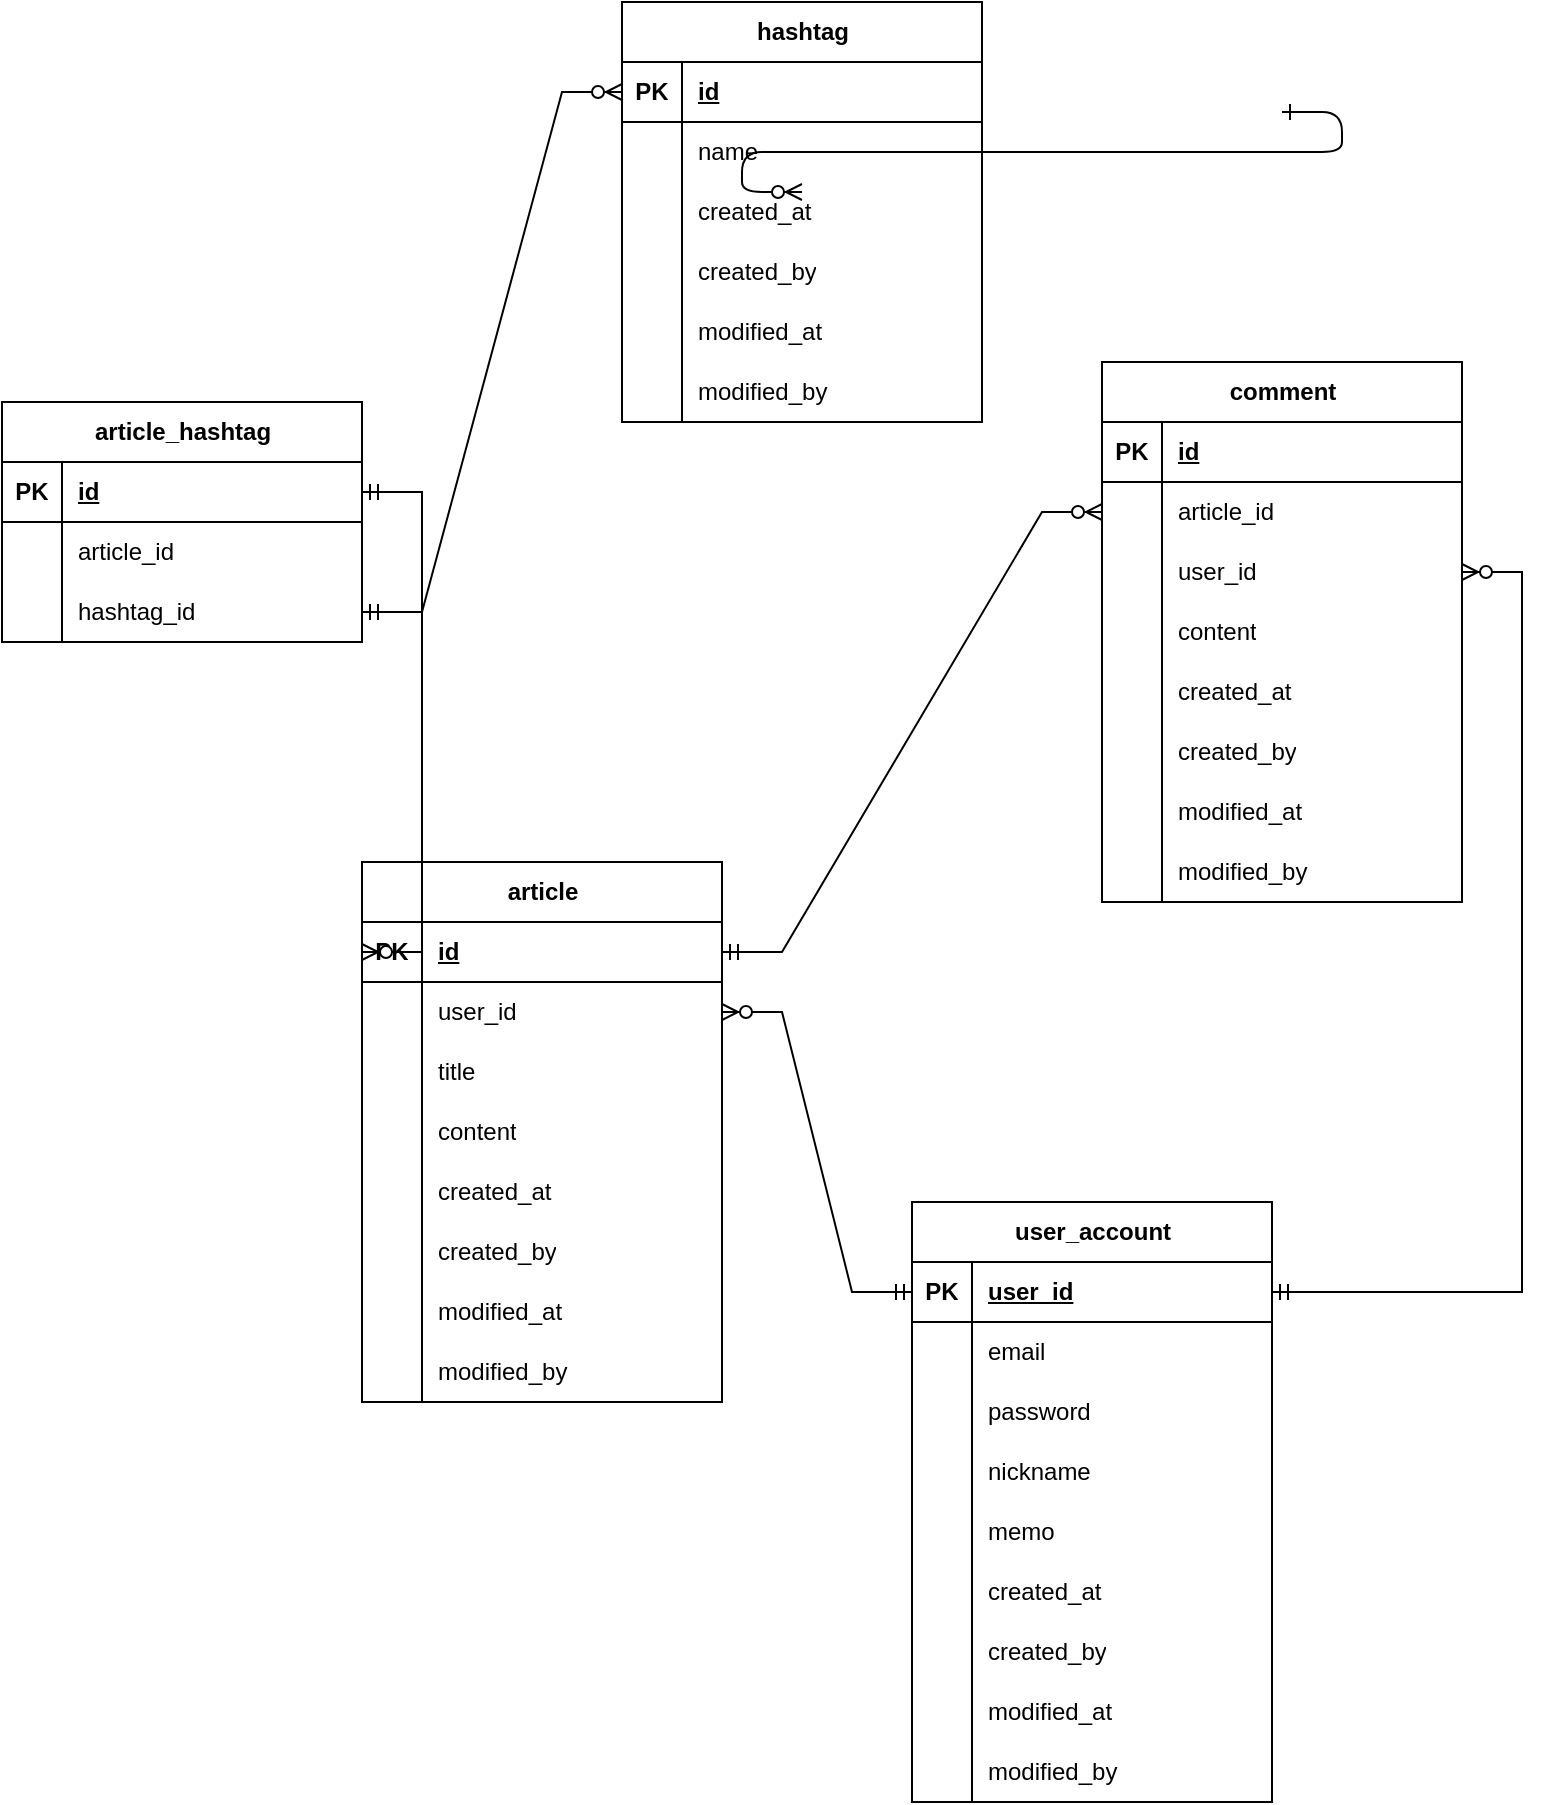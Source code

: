 <mxfile version="22.1.3" type="github">
  <diagram id="R2lEEEUBdFMjLlhIrx00" name="Page-1">
    <mxGraphModel dx="954" dy="647" grid="1" gridSize="10" guides="1" tooltips="1" connect="1" arrows="1" fold="1" page="1" pageScale="1" pageWidth="850" pageHeight="1100" math="0" shadow="0" extFonts="Permanent Marker^https://fonts.googleapis.com/css?family=Permanent+Marker">
      <root>
        <mxCell id="0" />
        <mxCell id="1" parent="0" />
        <mxCell id="C-vyLk0tnHw3VtMMgP7b-12" value="" style="edgeStyle=entityRelationEdgeStyle;endArrow=ERzeroToMany;startArrow=ERone;endFill=1;startFill=0;" parent="1" target="C-vyLk0tnHw3VtMMgP7b-17" edge="1">
          <mxGeometry width="100" height="100" relative="1" as="geometry">
            <mxPoint x="700" y="165" as="sourcePoint" />
            <mxPoint x="460" y="205" as="targetPoint" />
          </mxGeometry>
        </mxCell>
        <mxCell id="u8T0vpKUH_mhbULNDxSk-1" value="article" style="shape=table;startSize=30;container=1;collapsible=1;childLayout=tableLayout;fixedRows=1;rowLines=0;fontStyle=1;align=center;resizeLast=1;html=1;" vertex="1" parent="1">
          <mxGeometry x="240" y="540" width="180" height="270" as="geometry" />
        </mxCell>
        <mxCell id="u8T0vpKUH_mhbULNDxSk-2" value="" style="shape=tableRow;horizontal=0;startSize=0;swimlaneHead=0;swimlaneBody=0;fillColor=none;collapsible=0;dropTarget=0;points=[[0,0.5],[1,0.5]];portConstraint=eastwest;top=0;left=0;right=0;bottom=1;" vertex="1" parent="u8T0vpKUH_mhbULNDxSk-1">
          <mxGeometry y="30" width="180" height="30" as="geometry" />
        </mxCell>
        <mxCell id="u8T0vpKUH_mhbULNDxSk-3" value="PK" style="shape=partialRectangle;connectable=0;fillColor=none;top=0;left=0;bottom=0;right=0;fontStyle=1;overflow=hidden;whiteSpace=wrap;html=1;" vertex="1" parent="u8T0vpKUH_mhbULNDxSk-2">
          <mxGeometry width="30" height="30" as="geometry">
            <mxRectangle width="30" height="30" as="alternateBounds" />
          </mxGeometry>
        </mxCell>
        <mxCell id="u8T0vpKUH_mhbULNDxSk-4" value="id" style="shape=partialRectangle;connectable=0;fillColor=none;top=0;left=0;bottom=0;right=0;align=left;spacingLeft=6;fontStyle=5;overflow=hidden;whiteSpace=wrap;html=1;" vertex="1" parent="u8T0vpKUH_mhbULNDxSk-2">
          <mxGeometry x="30" width="150" height="30" as="geometry">
            <mxRectangle width="150" height="30" as="alternateBounds" />
          </mxGeometry>
        </mxCell>
        <mxCell id="u8T0vpKUH_mhbULNDxSk-5" value="" style="shape=tableRow;horizontal=0;startSize=0;swimlaneHead=0;swimlaneBody=0;fillColor=none;collapsible=0;dropTarget=0;points=[[0,0.5],[1,0.5]];portConstraint=eastwest;top=0;left=0;right=0;bottom=0;" vertex="1" parent="u8T0vpKUH_mhbULNDxSk-1">
          <mxGeometry y="60" width="180" height="30" as="geometry" />
        </mxCell>
        <mxCell id="u8T0vpKUH_mhbULNDxSk-6" value="" style="shape=partialRectangle;connectable=0;fillColor=none;top=0;left=0;bottom=0;right=0;editable=1;overflow=hidden;whiteSpace=wrap;html=1;" vertex="1" parent="u8T0vpKUH_mhbULNDxSk-5">
          <mxGeometry width="30" height="30" as="geometry">
            <mxRectangle width="30" height="30" as="alternateBounds" />
          </mxGeometry>
        </mxCell>
        <mxCell id="u8T0vpKUH_mhbULNDxSk-7" value="user_id" style="shape=partialRectangle;connectable=0;fillColor=none;top=0;left=0;bottom=0;right=0;align=left;spacingLeft=6;overflow=hidden;whiteSpace=wrap;html=1;" vertex="1" parent="u8T0vpKUH_mhbULNDxSk-5">
          <mxGeometry x="30" width="150" height="30" as="geometry">
            <mxRectangle width="150" height="30" as="alternateBounds" />
          </mxGeometry>
        </mxCell>
        <mxCell id="u8T0vpKUH_mhbULNDxSk-8" value="" style="shape=tableRow;horizontal=0;startSize=0;swimlaneHead=0;swimlaneBody=0;fillColor=none;collapsible=0;dropTarget=0;points=[[0,0.5],[1,0.5]];portConstraint=eastwest;top=0;left=0;right=0;bottom=0;" vertex="1" parent="u8T0vpKUH_mhbULNDxSk-1">
          <mxGeometry y="90" width="180" height="30" as="geometry" />
        </mxCell>
        <mxCell id="u8T0vpKUH_mhbULNDxSk-9" value="" style="shape=partialRectangle;connectable=0;fillColor=none;top=0;left=0;bottom=0;right=0;editable=1;overflow=hidden;whiteSpace=wrap;html=1;" vertex="1" parent="u8T0vpKUH_mhbULNDxSk-8">
          <mxGeometry width="30" height="30" as="geometry">
            <mxRectangle width="30" height="30" as="alternateBounds" />
          </mxGeometry>
        </mxCell>
        <mxCell id="u8T0vpKUH_mhbULNDxSk-10" value="title" style="shape=partialRectangle;connectable=0;fillColor=none;top=0;left=0;bottom=0;right=0;align=left;spacingLeft=6;overflow=hidden;whiteSpace=wrap;html=1;" vertex="1" parent="u8T0vpKUH_mhbULNDxSk-8">
          <mxGeometry x="30" width="150" height="30" as="geometry">
            <mxRectangle width="150" height="30" as="alternateBounds" />
          </mxGeometry>
        </mxCell>
        <mxCell id="u8T0vpKUH_mhbULNDxSk-11" value="" style="shape=tableRow;horizontal=0;startSize=0;swimlaneHead=0;swimlaneBody=0;fillColor=none;collapsible=0;dropTarget=0;points=[[0,0.5],[1,0.5]];portConstraint=eastwest;top=0;left=0;right=0;bottom=0;" vertex="1" parent="u8T0vpKUH_mhbULNDxSk-1">
          <mxGeometry y="120" width="180" height="30" as="geometry" />
        </mxCell>
        <mxCell id="u8T0vpKUH_mhbULNDxSk-12" value="" style="shape=partialRectangle;connectable=0;fillColor=none;top=0;left=0;bottom=0;right=0;editable=1;overflow=hidden;whiteSpace=wrap;html=1;" vertex="1" parent="u8T0vpKUH_mhbULNDxSk-11">
          <mxGeometry width="30" height="30" as="geometry">
            <mxRectangle width="30" height="30" as="alternateBounds" />
          </mxGeometry>
        </mxCell>
        <mxCell id="u8T0vpKUH_mhbULNDxSk-13" value="content" style="shape=partialRectangle;connectable=0;fillColor=none;top=0;left=0;bottom=0;right=0;align=left;spacingLeft=6;overflow=hidden;whiteSpace=wrap;html=1;" vertex="1" parent="u8T0vpKUH_mhbULNDxSk-11">
          <mxGeometry x="30" width="150" height="30" as="geometry">
            <mxRectangle width="150" height="30" as="alternateBounds" />
          </mxGeometry>
        </mxCell>
        <mxCell id="u8T0vpKUH_mhbULNDxSk-18" style="shape=tableRow;horizontal=0;startSize=0;swimlaneHead=0;swimlaneBody=0;fillColor=none;collapsible=0;dropTarget=0;points=[[0,0.5],[1,0.5]];portConstraint=eastwest;top=0;left=0;right=0;bottom=0;" vertex="1" parent="u8T0vpKUH_mhbULNDxSk-1">
          <mxGeometry y="150" width="180" height="30" as="geometry" />
        </mxCell>
        <mxCell id="u8T0vpKUH_mhbULNDxSk-19" style="shape=partialRectangle;connectable=0;fillColor=none;top=0;left=0;bottom=0;right=0;editable=1;overflow=hidden;whiteSpace=wrap;html=1;" vertex="1" parent="u8T0vpKUH_mhbULNDxSk-18">
          <mxGeometry width="30" height="30" as="geometry">
            <mxRectangle width="30" height="30" as="alternateBounds" />
          </mxGeometry>
        </mxCell>
        <mxCell id="u8T0vpKUH_mhbULNDxSk-20" value="created_at" style="shape=partialRectangle;connectable=0;fillColor=none;top=0;left=0;bottom=0;right=0;align=left;spacingLeft=6;overflow=hidden;whiteSpace=wrap;html=1;" vertex="1" parent="u8T0vpKUH_mhbULNDxSk-18">
          <mxGeometry x="30" width="150" height="30" as="geometry">
            <mxRectangle width="150" height="30" as="alternateBounds" />
          </mxGeometry>
        </mxCell>
        <mxCell id="u8T0vpKUH_mhbULNDxSk-15" style="shape=tableRow;horizontal=0;startSize=0;swimlaneHead=0;swimlaneBody=0;fillColor=none;collapsible=0;dropTarget=0;points=[[0,0.5],[1,0.5]];portConstraint=eastwest;top=0;left=0;right=0;bottom=0;" vertex="1" parent="u8T0vpKUH_mhbULNDxSk-1">
          <mxGeometry y="180" width="180" height="30" as="geometry" />
        </mxCell>
        <mxCell id="u8T0vpKUH_mhbULNDxSk-16" style="shape=partialRectangle;connectable=0;fillColor=none;top=0;left=0;bottom=0;right=0;editable=1;overflow=hidden;whiteSpace=wrap;html=1;" vertex="1" parent="u8T0vpKUH_mhbULNDxSk-15">
          <mxGeometry width="30" height="30" as="geometry">
            <mxRectangle width="30" height="30" as="alternateBounds" />
          </mxGeometry>
        </mxCell>
        <mxCell id="u8T0vpKUH_mhbULNDxSk-17" value="created_by" style="shape=partialRectangle;connectable=0;fillColor=none;top=0;left=0;bottom=0;right=0;align=left;spacingLeft=6;overflow=hidden;whiteSpace=wrap;html=1;" vertex="1" parent="u8T0vpKUH_mhbULNDxSk-15">
          <mxGeometry x="30" width="150" height="30" as="geometry">
            <mxRectangle width="150" height="30" as="alternateBounds" />
          </mxGeometry>
        </mxCell>
        <mxCell id="u8T0vpKUH_mhbULNDxSk-21" style="shape=tableRow;horizontal=0;startSize=0;swimlaneHead=0;swimlaneBody=0;fillColor=none;collapsible=0;dropTarget=0;points=[[0,0.5],[1,0.5]];portConstraint=eastwest;top=0;left=0;right=0;bottom=0;" vertex="1" parent="u8T0vpKUH_mhbULNDxSk-1">
          <mxGeometry y="210" width="180" height="30" as="geometry" />
        </mxCell>
        <mxCell id="u8T0vpKUH_mhbULNDxSk-22" style="shape=partialRectangle;connectable=0;fillColor=none;top=0;left=0;bottom=0;right=0;editable=1;overflow=hidden;whiteSpace=wrap;html=1;" vertex="1" parent="u8T0vpKUH_mhbULNDxSk-21">
          <mxGeometry width="30" height="30" as="geometry">
            <mxRectangle width="30" height="30" as="alternateBounds" />
          </mxGeometry>
        </mxCell>
        <mxCell id="u8T0vpKUH_mhbULNDxSk-23" value="modified_at" style="shape=partialRectangle;connectable=0;fillColor=none;top=0;left=0;bottom=0;right=0;align=left;spacingLeft=6;overflow=hidden;whiteSpace=wrap;html=1;" vertex="1" parent="u8T0vpKUH_mhbULNDxSk-21">
          <mxGeometry x="30" width="150" height="30" as="geometry">
            <mxRectangle width="150" height="30" as="alternateBounds" />
          </mxGeometry>
        </mxCell>
        <mxCell id="u8T0vpKUH_mhbULNDxSk-24" style="shape=tableRow;horizontal=0;startSize=0;swimlaneHead=0;swimlaneBody=0;fillColor=none;collapsible=0;dropTarget=0;points=[[0,0.5],[1,0.5]];portConstraint=eastwest;top=0;left=0;right=0;bottom=0;" vertex="1" parent="u8T0vpKUH_mhbULNDxSk-1">
          <mxGeometry y="240" width="180" height="30" as="geometry" />
        </mxCell>
        <mxCell id="u8T0vpKUH_mhbULNDxSk-25" style="shape=partialRectangle;connectable=0;fillColor=none;top=0;left=0;bottom=0;right=0;editable=1;overflow=hidden;whiteSpace=wrap;html=1;" vertex="1" parent="u8T0vpKUH_mhbULNDxSk-24">
          <mxGeometry width="30" height="30" as="geometry">
            <mxRectangle width="30" height="30" as="alternateBounds" />
          </mxGeometry>
        </mxCell>
        <mxCell id="u8T0vpKUH_mhbULNDxSk-26" value="modified_by" style="shape=partialRectangle;connectable=0;fillColor=none;top=0;left=0;bottom=0;right=0;align=left;spacingLeft=6;overflow=hidden;whiteSpace=wrap;html=1;" vertex="1" parent="u8T0vpKUH_mhbULNDxSk-24">
          <mxGeometry x="30" width="150" height="30" as="geometry">
            <mxRectangle width="150" height="30" as="alternateBounds" />
          </mxGeometry>
        </mxCell>
        <mxCell id="u8T0vpKUH_mhbULNDxSk-27" value="comment" style="shape=table;startSize=30;container=1;collapsible=1;childLayout=tableLayout;fixedRows=1;rowLines=0;fontStyle=1;align=center;resizeLast=1;html=1;" vertex="1" parent="1">
          <mxGeometry x="610" y="290" width="180" height="270" as="geometry" />
        </mxCell>
        <mxCell id="u8T0vpKUH_mhbULNDxSk-28" value="" style="shape=tableRow;horizontal=0;startSize=0;swimlaneHead=0;swimlaneBody=0;fillColor=none;collapsible=0;dropTarget=0;points=[[0,0.5],[1,0.5]];portConstraint=eastwest;top=0;left=0;right=0;bottom=1;" vertex="1" parent="u8T0vpKUH_mhbULNDxSk-27">
          <mxGeometry y="30" width="180" height="30" as="geometry" />
        </mxCell>
        <mxCell id="u8T0vpKUH_mhbULNDxSk-29" value="PK" style="shape=partialRectangle;connectable=0;fillColor=none;top=0;left=0;bottom=0;right=0;fontStyle=1;overflow=hidden;whiteSpace=wrap;html=1;" vertex="1" parent="u8T0vpKUH_mhbULNDxSk-28">
          <mxGeometry width="30" height="30" as="geometry">
            <mxRectangle width="30" height="30" as="alternateBounds" />
          </mxGeometry>
        </mxCell>
        <mxCell id="u8T0vpKUH_mhbULNDxSk-30" value="id" style="shape=partialRectangle;connectable=0;fillColor=none;top=0;left=0;bottom=0;right=0;align=left;spacingLeft=6;fontStyle=5;overflow=hidden;whiteSpace=wrap;html=1;" vertex="1" parent="u8T0vpKUH_mhbULNDxSk-28">
          <mxGeometry x="30" width="150" height="30" as="geometry">
            <mxRectangle width="150" height="30" as="alternateBounds" />
          </mxGeometry>
        </mxCell>
        <mxCell id="u8T0vpKUH_mhbULNDxSk-31" value="" style="shape=tableRow;horizontal=0;startSize=0;swimlaneHead=0;swimlaneBody=0;fillColor=none;collapsible=0;dropTarget=0;points=[[0,0.5],[1,0.5]];portConstraint=eastwest;top=0;left=0;right=0;bottom=0;" vertex="1" parent="u8T0vpKUH_mhbULNDxSk-27">
          <mxGeometry y="60" width="180" height="30" as="geometry" />
        </mxCell>
        <mxCell id="u8T0vpKUH_mhbULNDxSk-32" value="" style="shape=partialRectangle;connectable=0;fillColor=none;top=0;left=0;bottom=0;right=0;editable=1;overflow=hidden;whiteSpace=wrap;html=1;" vertex="1" parent="u8T0vpKUH_mhbULNDxSk-31">
          <mxGeometry width="30" height="30" as="geometry">
            <mxRectangle width="30" height="30" as="alternateBounds" />
          </mxGeometry>
        </mxCell>
        <mxCell id="u8T0vpKUH_mhbULNDxSk-33" value="article_id" style="shape=partialRectangle;connectable=0;fillColor=none;top=0;left=0;bottom=0;right=0;align=left;spacingLeft=6;overflow=hidden;whiteSpace=wrap;html=1;" vertex="1" parent="u8T0vpKUH_mhbULNDxSk-31">
          <mxGeometry x="30" width="150" height="30" as="geometry">
            <mxRectangle width="150" height="30" as="alternateBounds" />
          </mxGeometry>
        </mxCell>
        <mxCell id="u8T0vpKUH_mhbULNDxSk-34" value="" style="shape=tableRow;horizontal=0;startSize=0;swimlaneHead=0;swimlaneBody=0;fillColor=none;collapsible=0;dropTarget=0;points=[[0,0.5],[1,0.5]];portConstraint=eastwest;top=0;left=0;right=0;bottom=0;" vertex="1" parent="u8T0vpKUH_mhbULNDxSk-27">
          <mxGeometry y="90" width="180" height="30" as="geometry" />
        </mxCell>
        <mxCell id="u8T0vpKUH_mhbULNDxSk-35" value="" style="shape=partialRectangle;connectable=0;fillColor=none;top=0;left=0;bottom=0;right=0;editable=1;overflow=hidden;whiteSpace=wrap;html=1;" vertex="1" parent="u8T0vpKUH_mhbULNDxSk-34">
          <mxGeometry width="30" height="30" as="geometry">
            <mxRectangle width="30" height="30" as="alternateBounds" />
          </mxGeometry>
        </mxCell>
        <mxCell id="u8T0vpKUH_mhbULNDxSk-36" value="user_id" style="shape=partialRectangle;connectable=0;fillColor=none;top=0;left=0;bottom=0;right=0;align=left;spacingLeft=6;overflow=hidden;whiteSpace=wrap;html=1;" vertex="1" parent="u8T0vpKUH_mhbULNDxSk-34">
          <mxGeometry x="30" width="150" height="30" as="geometry">
            <mxRectangle width="150" height="30" as="alternateBounds" />
          </mxGeometry>
        </mxCell>
        <mxCell id="u8T0vpKUH_mhbULNDxSk-37" value="" style="shape=tableRow;horizontal=0;startSize=0;swimlaneHead=0;swimlaneBody=0;fillColor=none;collapsible=0;dropTarget=0;points=[[0,0.5],[1,0.5]];portConstraint=eastwest;top=0;left=0;right=0;bottom=0;" vertex="1" parent="u8T0vpKUH_mhbULNDxSk-27">
          <mxGeometry y="120" width="180" height="30" as="geometry" />
        </mxCell>
        <mxCell id="u8T0vpKUH_mhbULNDxSk-38" value="" style="shape=partialRectangle;connectable=0;fillColor=none;top=0;left=0;bottom=0;right=0;editable=1;overflow=hidden;whiteSpace=wrap;html=1;" vertex="1" parent="u8T0vpKUH_mhbULNDxSk-37">
          <mxGeometry width="30" height="30" as="geometry">
            <mxRectangle width="30" height="30" as="alternateBounds" />
          </mxGeometry>
        </mxCell>
        <mxCell id="u8T0vpKUH_mhbULNDxSk-39" value="content" style="shape=partialRectangle;connectable=0;fillColor=none;top=0;left=0;bottom=0;right=0;align=left;spacingLeft=6;overflow=hidden;whiteSpace=wrap;html=1;" vertex="1" parent="u8T0vpKUH_mhbULNDxSk-37">
          <mxGeometry x="30" width="150" height="30" as="geometry">
            <mxRectangle width="150" height="30" as="alternateBounds" />
          </mxGeometry>
        </mxCell>
        <mxCell id="u8T0vpKUH_mhbULNDxSk-40" style="shape=tableRow;horizontal=0;startSize=0;swimlaneHead=0;swimlaneBody=0;fillColor=none;collapsible=0;dropTarget=0;points=[[0,0.5],[1,0.5]];portConstraint=eastwest;top=0;left=0;right=0;bottom=0;" vertex="1" parent="u8T0vpKUH_mhbULNDxSk-27">
          <mxGeometry y="150" width="180" height="30" as="geometry" />
        </mxCell>
        <mxCell id="u8T0vpKUH_mhbULNDxSk-41" style="shape=partialRectangle;connectable=0;fillColor=none;top=0;left=0;bottom=0;right=0;editable=1;overflow=hidden;whiteSpace=wrap;html=1;" vertex="1" parent="u8T0vpKUH_mhbULNDxSk-40">
          <mxGeometry width="30" height="30" as="geometry">
            <mxRectangle width="30" height="30" as="alternateBounds" />
          </mxGeometry>
        </mxCell>
        <mxCell id="u8T0vpKUH_mhbULNDxSk-42" value="created_at" style="shape=partialRectangle;connectable=0;fillColor=none;top=0;left=0;bottom=0;right=0;align=left;spacingLeft=6;overflow=hidden;whiteSpace=wrap;html=1;" vertex="1" parent="u8T0vpKUH_mhbULNDxSk-40">
          <mxGeometry x="30" width="150" height="30" as="geometry">
            <mxRectangle width="150" height="30" as="alternateBounds" />
          </mxGeometry>
        </mxCell>
        <mxCell id="u8T0vpKUH_mhbULNDxSk-43" style="shape=tableRow;horizontal=0;startSize=0;swimlaneHead=0;swimlaneBody=0;fillColor=none;collapsible=0;dropTarget=0;points=[[0,0.5],[1,0.5]];portConstraint=eastwest;top=0;left=0;right=0;bottom=0;" vertex="1" parent="u8T0vpKUH_mhbULNDxSk-27">
          <mxGeometry y="180" width="180" height="30" as="geometry" />
        </mxCell>
        <mxCell id="u8T0vpKUH_mhbULNDxSk-44" style="shape=partialRectangle;connectable=0;fillColor=none;top=0;left=0;bottom=0;right=0;editable=1;overflow=hidden;whiteSpace=wrap;html=1;" vertex="1" parent="u8T0vpKUH_mhbULNDxSk-43">
          <mxGeometry width="30" height="30" as="geometry">
            <mxRectangle width="30" height="30" as="alternateBounds" />
          </mxGeometry>
        </mxCell>
        <mxCell id="u8T0vpKUH_mhbULNDxSk-45" value="created_by" style="shape=partialRectangle;connectable=0;fillColor=none;top=0;left=0;bottom=0;right=0;align=left;spacingLeft=6;overflow=hidden;whiteSpace=wrap;html=1;" vertex="1" parent="u8T0vpKUH_mhbULNDxSk-43">
          <mxGeometry x="30" width="150" height="30" as="geometry">
            <mxRectangle width="150" height="30" as="alternateBounds" />
          </mxGeometry>
        </mxCell>
        <mxCell id="u8T0vpKUH_mhbULNDxSk-46" style="shape=tableRow;horizontal=0;startSize=0;swimlaneHead=0;swimlaneBody=0;fillColor=none;collapsible=0;dropTarget=0;points=[[0,0.5],[1,0.5]];portConstraint=eastwest;top=0;left=0;right=0;bottom=0;" vertex="1" parent="u8T0vpKUH_mhbULNDxSk-27">
          <mxGeometry y="210" width="180" height="30" as="geometry" />
        </mxCell>
        <mxCell id="u8T0vpKUH_mhbULNDxSk-47" style="shape=partialRectangle;connectable=0;fillColor=none;top=0;left=0;bottom=0;right=0;editable=1;overflow=hidden;whiteSpace=wrap;html=1;" vertex="1" parent="u8T0vpKUH_mhbULNDxSk-46">
          <mxGeometry width="30" height="30" as="geometry">
            <mxRectangle width="30" height="30" as="alternateBounds" />
          </mxGeometry>
        </mxCell>
        <mxCell id="u8T0vpKUH_mhbULNDxSk-48" value="modified_at" style="shape=partialRectangle;connectable=0;fillColor=none;top=0;left=0;bottom=0;right=0;align=left;spacingLeft=6;overflow=hidden;whiteSpace=wrap;html=1;" vertex="1" parent="u8T0vpKUH_mhbULNDxSk-46">
          <mxGeometry x="30" width="150" height="30" as="geometry">
            <mxRectangle width="150" height="30" as="alternateBounds" />
          </mxGeometry>
        </mxCell>
        <mxCell id="u8T0vpKUH_mhbULNDxSk-49" style="shape=tableRow;horizontal=0;startSize=0;swimlaneHead=0;swimlaneBody=0;fillColor=none;collapsible=0;dropTarget=0;points=[[0,0.5],[1,0.5]];portConstraint=eastwest;top=0;left=0;right=0;bottom=0;" vertex="1" parent="u8T0vpKUH_mhbULNDxSk-27">
          <mxGeometry y="240" width="180" height="30" as="geometry" />
        </mxCell>
        <mxCell id="u8T0vpKUH_mhbULNDxSk-50" style="shape=partialRectangle;connectable=0;fillColor=none;top=0;left=0;bottom=0;right=0;editable=1;overflow=hidden;whiteSpace=wrap;html=1;" vertex="1" parent="u8T0vpKUH_mhbULNDxSk-49">
          <mxGeometry width="30" height="30" as="geometry">
            <mxRectangle width="30" height="30" as="alternateBounds" />
          </mxGeometry>
        </mxCell>
        <mxCell id="u8T0vpKUH_mhbULNDxSk-51" value="modified_by" style="shape=partialRectangle;connectable=0;fillColor=none;top=0;left=0;bottom=0;right=0;align=left;spacingLeft=6;overflow=hidden;whiteSpace=wrap;html=1;" vertex="1" parent="u8T0vpKUH_mhbULNDxSk-49">
          <mxGeometry x="30" width="150" height="30" as="geometry">
            <mxRectangle width="150" height="30" as="alternateBounds" />
          </mxGeometry>
        </mxCell>
        <mxCell id="u8T0vpKUH_mhbULNDxSk-52" value="user_account" style="shape=table;startSize=30;container=1;collapsible=1;childLayout=tableLayout;fixedRows=1;rowLines=0;fontStyle=1;align=center;resizeLast=1;html=1;" vertex="1" parent="1">
          <mxGeometry x="515" y="710" width="180" height="300" as="geometry" />
        </mxCell>
        <mxCell id="u8T0vpKUH_mhbULNDxSk-53" value="" style="shape=tableRow;horizontal=0;startSize=0;swimlaneHead=0;swimlaneBody=0;fillColor=none;collapsible=0;dropTarget=0;points=[[0,0.5],[1,0.5]];portConstraint=eastwest;top=0;left=0;right=0;bottom=1;" vertex="1" parent="u8T0vpKUH_mhbULNDxSk-52">
          <mxGeometry y="30" width="180" height="30" as="geometry" />
        </mxCell>
        <mxCell id="u8T0vpKUH_mhbULNDxSk-54" value="PK" style="shape=partialRectangle;connectable=0;fillColor=none;top=0;left=0;bottom=0;right=0;fontStyle=1;overflow=hidden;whiteSpace=wrap;html=1;" vertex="1" parent="u8T0vpKUH_mhbULNDxSk-53">
          <mxGeometry width="30" height="30" as="geometry">
            <mxRectangle width="30" height="30" as="alternateBounds" />
          </mxGeometry>
        </mxCell>
        <mxCell id="u8T0vpKUH_mhbULNDxSk-55" value="user_id" style="shape=partialRectangle;connectable=0;fillColor=none;top=0;left=0;bottom=0;right=0;align=left;spacingLeft=6;fontStyle=5;overflow=hidden;whiteSpace=wrap;html=1;" vertex="1" parent="u8T0vpKUH_mhbULNDxSk-53">
          <mxGeometry x="30" width="150" height="30" as="geometry">
            <mxRectangle width="150" height="30" as="alternateBounds" />
          </mxGeometry>
        </mxCell>
        <mxCell id="u8T0vpKUH_mhbULNDxSk-56" value="" style="shape=tableRow;horizontal=0;startSize=0;swimlaneHead=0;swimlaneBody=0;fillColor=none;collapsible=0;dropTarget=0;points=[[0,0.5],[1,0.5]];portConstraint=eastwest;top=0;left=0;right=0;bottom=0;" vertex="1" parent="u8T0vpKUH_mhbULNDxSk-52">
          <mxGeometry y="60" width="180" height="30" as="geometry" />
        </mxCell>
        <mxCell id="u8T0vpKUH_mhbULNDxSk-57" value="" style="shape=partialRectangle;connectable=0;fillColor=none;top=0;left=0;bottom=0;right=0;editable=1;overflow=hidden;whiteSpace=wrap;html=1;" vertex="1" parent="u8T0vpKUH_mhbULNDxSk-56">
          <mxGeometry width="30" height="30" as="geometry">
            <mxRectangle width="30" height="30" as="alternateBounds" />
          </mxGeometry>
        </mxCell>
        <mxCell id="u8T0vpKUH_mhbULNDxSk-58" value="email" style="shape=partialRectangle;connectable=0;fillColor=none;top=0;left=0;bottom=0;right=0;align=left;spacingLeft=6;overflow=hidden;whiteSpace=wrap;html=1;" vertex="1" parent="u8T0vpKUH_mhbULNDxSk-56">
          <mxGeometry x="30" width="150" height="30" as="geometry">
            <mxRectangle width="150" height="30" as="alternateBounds" />
          </mxGeometry>
        </mxCell>
        <mxCell id="u8T0vpKUH_mhbULNDxSk-59" value="" style="shape=tableRow;horizontal=0;startSize=0;swimlaneHead=0;swimlaneBody=0;fillColor=none;collapsible=0;dropTarget=0;points=[[0,0.5],[1,0.5]];portConstraint=eastwest;top=0;left=0;right=0;bottom=0;" vertex="1" parent="u8T0vpKUH_mhbULNDxSk-52">
          <mxGeometry y="90" width="180" height="30" as="geometry" />
        </mxCell>
        <mxCell id="u8T0vpKUH_mhbULNDxSk-60" value="" style="shape=partialRectangle;connectable=0;fillColor=none;top=0;left=0;bottom=0;right=0;editable=1;overflow=hidden;whiteSpace=wrap;html=1;" vertex="1" parent="u8T0vpKUH_mhbULNDxSk-59">
          <mxGeometry width="30" height="30" as="geometry">
            <mxRectangle width="30" height="30" as="alternateBounds" />
          </mxGeometry>
        </mxCell>
        <mxCell id="u8T0vpKUH_mhbULNDxSk-61" value="password" style="shape=partialRectangle;connectable=0;fillColor=none;top=0;left=0;bottom=0;right=0;align=left;spacingLeft=6;overflow=hidden;whiteSpace=wrap;html=1;" vertex="1" parent="u8T0vpKUH_mhbULNDxSk-59">
          <mxGeometry x="30" width="150" height="30" as="geometry">
            <mxRectangle width="150" height="30" as="alternateBounds" />
          </mxGeometry>
        </mxCell>
        <mxCell id="u8T0vpKUH_mhbULNDxSk-62" value="" style="shape=tableRow;horizontal=0;startSize=0;swimlaneHead=0;swimlaneBody=0;fillColor=none;collapsible=0;dropTarget=0;points=[[0,0.5],[1,0.5]];portConstraint=eastwest;top=0;left=0;right=0;bottom=0;" vertex="1" parent="u8T0vpKUH_mhbULNDxSk-52">
          <mxGeometry y="120" width="180" height="30" as="geometry" />
        </mxCell>
        <mxCell id="u8T0vpKUH_mhbULNDxSk-63" value="" style="shape=partialRectangle;connectable=0;fillColor=none;top=0;left=0;bottom=0;right=0;editable=1;overflow=hidden;whiteSpace=wrap;html=1;" vertex="1" parent="u8T0vpKUH_mhbULNDxSk-62">
          <mxGeometry width="30" height="30" as="geometry">
            <mxRectangle width="30" height="30" as="alternateBounds" />
          </mxGeometry>
        </mxCell>
        <mxCell id="u8T0vpKUH_mhbULNDxSk-64" value="nickname" style="shape=partialRectangle;connectable=0;fillColor=none;top=0;left=0;bottom=0;right=0;align=left;spacingLeft=6;overflow=hidden;whiteSpace=wrap;html=1;" vertex="1" parent="u8T0vpKUH_mhbULNDxSk-62">
          <mxGeometry x="30" width="150" height="30" as="geometry">
            <mxRectangle width="150" height="30" as="alternateBounds" />
          </mxGeometry>
        </mxCell>
        <mxCell id="u8T0vpKUH_mhbULNDxSk-77" style="shape=tableRow;horizontal=0;startSize=0;swimlaneHead=0;swimlaneBody=0;fillColor=none;collapsible=0;dropTarget=0;points=[[0,0.5],[1,0.5]];portConstraint=eastwest;top=0;left=0;right=0;bottom=0;" vertex="1" parent="u8T0vpKUH_mhbULNDxSk-52">
          <mxGeometry y="150" width="180" height="30" as="geometry" />
        </mxCell>
        <mxCell id="u8T0vpKUH_mhbULNDxSk-78" style="shape=partialRectangle;connectable=0;fillColor=none;top=0;left=0;bottom=0;right=0;editable=1;overflow=hidden;whiteSpace=wrap;html=1;" vertex="1" parent="u8T0vpKUH_mhbULNDxSk-77">
          <mxGeometry width="30" height="30" as="geometry">
            <mxRectangle width="30" height="30" as="alternateBounds" />
          </mxGeometry>
        </mxCell>
        <mxCell id="u8T0vpKUH_mhbULNDxSk-79" value="memo" style="shape=partialRectangle;connectable=0;fillColor=none;top=0;left=0;bottom=0;right=0;align=left;spacingLeft=6;overflow=hidden;whiteSpace=wrap;html=1;" vertex="1" parent="u8T0vpKUH_mhbULNDxSk-77">
          <mxGeometry x="30" width="150" height="30" as="geometry">
            <mxRectangle width="150" height="30" as="alternateBounds" />
          </mxGeometry>
        </mxCell>
        <mxCell id="u8T0vpKUH_mhbULNDxSk-65" style="shape=tableRow;horizontal=0;startSize=0;swimlaneHead=0;swimlaneBody=0;fillColor=none;collapsible=0;dropTarget=0;points=[[0,0.5],[1,0.5]];portConstraint=eastwest;top=0;left=0;right=0;bottom=0;" vertex="1" parent="u8T0vpKUH_mhbULNDxSk-52">
          <mxGeometry y="180" width="180" height="30" as="geometry" />
        </mxCell>
        <mxCell id="u8T0vpKUH_mhbULNDxSk-66" style="shape=partialRectangle;connectable=0;fillColor=none;top=0;left=0;bottom=0;right=0;editable=1;overflow=hidden;whiteSpace=wrap;html=1;" vertex="1" parent="u8T0vpKUH_mhbULNDxSk-65">
          <mxGeometry width="30" height="30" as="geometry">
            <mxRectangle width="30" height="30" as="alternateBounds" />
          </mxGeometry>
        </mxCell>
        <mxCell id="u8T0vpKUH_mhbULNDxSk-67" value="created_at" style="shape=partialRectangle;connectable=0;fillColor=none;top=0;left=0;bottom=0;right=0;align=left;spacingLeft=6;overflow=hidden;whiteSpace=wrap;html=1;" vertex="1" parent="u8T0vpKUH_mhbULNDxSk-65">
          <mxGeometry x="30" width="150" height="30" as="geometry">
            <mxRectangle width="150" height="30" as="alternateBounds" />
          </mxGeometry>
        </mxCell>
        <mxCell id="u8T0vpKUH_mhbULNDxSk-68" style="shape=tableRow;horizontal=0;startSize=0;swimlaneHead=0;swimlaneBody=0;fillColor=none;collapsible=0;dropTarget=0;points=[[0,0.5],[1,0.5]];portConstraint=eastwest;top=0;left=0;right=0;bottom=0;" vertex="1" parent="u8T0vpKUH_mhbULNDxSk-52">
          <mxGeometry y="210" width="180" height="30" as="geometry" />
        </mxCell>
        <mxCell id="u8T0vpKUH_mhbULNDxSk-69" style="shape=partialRectangle;connectable=0;fillColor=none;top=0;left=0;bottom=0;right=0;editable=1;overflow=hidden;whiteSpace=wrap;html=1;" vertex="1" parent="u8T0vpKUH_mhbULNDxSk-68">
          <mxGeometry width="30" height="30" as="geometry">
            <mxRectangle width="30" height="30" as="alternateBounds" />
          </mxGeometry>
        </mxCell>
        <mxCell id="u8T0vpKUH_mhbULNDxSk-70" value="created_by" style="shape=partialRectangle;connectable=0;fillColor=none;top=0;left=0;bottom=0;right=0;align=left;spacingLeft=6;overflow=hidden;whiteSpace=wrap;html=1;" vertex="1" parent="u8T0vpKUH_mhbULNDxSk-68">
          <mxGeometry x="30" width="150" height="30" as="geometry">
            <mxRectangle width="150" height="30" as="alternateBounds" />
          </mxGeometry>
        </mxCell>
        <mxCell id="u8T0vpKUH_mhbULNDxSk-71" style="shape=tableRow;horizontal=0;startSize=0;swimlaneHead=0;swimlaneBody=0;fillColor=none;collapsible=0;dropTarget=0;points=[[0,0.5],[1,0.5]];portConstraint=eastwest;top=0;left=0;right=0;bottom=0;" vertex="1" parent="u8T0vpKUH_mhbULNDxSk-52">
          <mxGeometry y="240" width="180" height="30" as="geometry" />
        </mxCell>
        <mxCell id="u8T0vpKUH_mhbULNDxSk-72" style="shape=partialRectangle;connectable=0;fillColor=none;top=0;left=0;bottom=0;right=0;editable=1;overflow=hidden;whiteSpace=wrap;html=1;" vertex="1" parent="u8T0vpKUH_mhbULNDxSk-71">
          <mxGeometry width="30" height="30" as="geometry">
            <mxRectangle width="30" height="30" as="alternateBounds" />
          </mxGeometry>
        </mxCell>
        <mxCell id="u8T0vpKUH_mhbULNDxSk-73" value="modified_at" style="shape=partialRectangle;connectable=0;fillColor=none;top=0;left=0;bottom=0;right=0;align=left;spacingLeft=6;overflow=hidden;whiteSpace=wrap;html=1;" vertex="1" parent="u8T0vpKUH_mhbULNDxSk-71">
          <mxGeometry x="30" width="150" height="30" as="geometry">
            <mxRectangle width="150" height="30" as="alternateBounds" />
          </mxGeometry>
        </mxCell>
        <mxCell id="u8T0vpKUH_mhbULNDxSk-74" style="shape=tableRow;horizontal=0;startSize=0;swimlaneHead=0;swimlaneBody=0;fillColor=none;collapsible=0;dropTarget=0;points=[[0,0.5],[1,0.5]];portConstraint=eastwest;top=0;left=0;right=0;bottom=0;" vertex="1" parent="u8T0vpKUH_mhbULNDxSk-52">
          <mxGeometry y="270" width="180" height="30" as="geometry" />
        </mxCell>
        <mxCell id="u8T0vpKUH_mhbULNDxSk-75" style="shape=partialRectangle;connectable=0;fillColor=none;top=0;left=0;bottom=0;right=0;editable=1;overflow=hidden;whiteSpace=wrap;html=1;" vertex="1" parent="u8T0vpKUH_mhbULNDxSk-74">
          <mxGeometry width="30" height="30" as="geometry">
            <mxRectangle width="30" height="30" as="alternateBounds" />
          </mxGeometry>
        </mxCell>
        <mxCell id="u8T0vpKUH_mhbULNDxSk-76" value="modified_by" style="shape=partialRectangle;connectable=0;fillColor=none;top=0;left=0;bottom=0;right=0;align=left;spacingLeft=6;overflow=hidden;whiteSpace=wrap;html=1;" vertex="1" parent="u8T0vpKUH_mhbULNDxSk-74">
          <mxGeometry x="30" width="150" height="30" as="geometry">
            <mxRectangle width="150" height="30" as="alternateBounds" />
          </mxGeometry>
        </mxCell>
        <mxCell id="u8T0vpKUH_mhbULNDxSk-80" value="hashtag" style="shape=table;startSize=30;container=1;collapsible=1;childLayout=tableLayout;fixedRows=1;rowLines=0;fontStyle=1;align=center;resizeLast=1;html=1;" vertex="1" parent="1">
          <mxGeometry x="370" y="110" width="180" height="210" as="geometry" />
        </mxCell>
        <mxCell id="u8T0vpKUH_mhbULNDxSk-81" value="" style="shape=tableRow;horizontal=0;startSize=0;swimlaneHead=0;swimlaneBody=0;fillColor=none;collapsible=0;dropTarget=0;points=[[0,0.5],[1,0.5]];portConstraint=eastwest;top=0;left=0;right=0;bottom=1;" vertex="1" parent="u8T0vpKUH_mhbULNDxSk-80">
          <mxGeometry y="30" width="180" height="30" as="geometry" />
        </mxCell>
        <mxCell id="u8T0vpKUH_mhbULNDxSk-82" value="PK" style="shape=partialRectangle;connectable=0;fillColor=none;top=0;left=0;bottom=0;right=0;fontStyle=1;overflow=hidden;whiteSpace=wrap;html=1;" vertex="1" parent="u8T0vpKUH_mhbULNDxSk-81">
          <mxGeometry width="30" height="30" as="geometry">
            <mxRectangle width="30" height="30" as="alternateBounds" />
          </mxGeometry>
        </mxCell>
        <mxCell id="u8T0vpKUH_mhbULNDxSk-83" value="id" style="shape=partialRectangle;connectable=0;fillColor=none;top=0;left=0;bottom=0;right=0;align=left;spacingLeft=6;fontStyle=5;overflow=hidden;whiteSpace=wrap;html=1;" vertex="1" parent="u8T0vpKUH_mhbULNDxSk-81">
          <mxGeometry x="30" width="150" height="30" as="geometry">
            <mxRectangle width="150" height="30" as="alternateBounds" />
          </mxGeometry>
        </mxCell>
        <mxCell id="u8T0vpKUH_mhbULNDxSk-84" value="" style="shape=tableRow;horizontal=0;startSize=0;swimlaneHead=0;swimlaneBody=0;fillColor=none;collapsible=0;dropTarget=0;points=[[0,0.5],[1,0.5]];portConstraint=eastwest;top=0;left=0;right=0;bottom=0;" vertex="1" parent="u8T0vpKUH_mhbULNDxSk-80">
          <mxGeometry y="60" width="180" height="30" as="geometry" />
        </mxCell>
        <mxCell id="u8T0vpKUH_mhbULNDxSk-85" value="" style="shape=partialRectangle;connectable=0;fillColor=none;top=0;left=0;bottom=0;right=0;editable=1;overflow=hidden;whiteSpace=wrap;html=1;" vertex="1" parent="u8T0vpKUH_mhbULNDxSk-84">
          <mxGeometry width="30" height="30" as="geometry">
            <mxRectangle width="30" height="30" as="alternateBounds" />
          </mxGeometry>
        </mxCell>
        <mxCell id="u8T0vpKUH_mhbULNDxSk-86" value="name" style="shape=partialRectangle;connectable=0;fillColor=none;top=0;left=0;bottom=0;right=0;align=left;spacingLeft=6;overflow=hidden;whiteSpace=wrap;html=1;" vertex="1" parent="u8T0vpKUH_mhbULNDxSk-84">
          <mxGeometry x="30" width="150" height="30" as="geometry">
            <mxRectangle width="150" height="30" as="alternateBounds" />
          </mxGeometry>
        </mxCell>
        <mxCell id="u8T0vpKUH_mhbULNDxSk-93" style="shape=tableRow;horizontal=0;startSize=0;swimlaneHead=0;swimlaneBody=0;fillColor=none;collapsible=0;dropTarget=0;points=[[0,0.5],[1,0.5]];portConstraint=eastwest;top=0;left=0;right=0;bottom=0;" vertex="1" parent="u8T0vpKUH_mhbULNDxSk-80">
          <mxGeometry y="90" width="180" height="30" as="geometry" />
        </mxCell>
        <mxCell id="u8T0vpKUH_mhbULNDxSk-94" style="shape=partialRectangle;connectable=0;fillColor=none;top=0;left=0;bottom=0;right=0;editable=1;overflow=hidden;whiteSpace=wrap;html=1;" vertex="1" parent="u8T0vpKUH_mhbULNDxSk-93">
          <mxGeometry width="30" height="30" as="geometry">
            <mxRectangle width="30" height="30" as="alternateBounds" />
          </mxGeometry>
        </mxCell>
        <mxCell id="u8T0vpKUH_mhbULNDxSk-95" value="created_at" style="shape=partialRectangle;connectable=0;fillColor=none;top=0;left=0;bottom=0;right=0;align=left;spacingLeft=6;overflow=hidden;whiteSpace=wrap;html=1;" vertex="1" parent="u8T0vpKUH_mhbULNDxSk-93">
          <mxGeometry x="30" width="150" height="30" as="geometry">
            <mxRectangle width="150" height="30" as="alternateBounds" />
          </mxGeometry>
        </mxCell>
        <mxCell id="u8T0vpKUH_mhbULNDxSk-96" style="shape=tableRow;horizontal=0;startSize=0;swimlaneHead=0;swimlaneBody=0;fillColor=none;collapsible=0;dropTarget=0;points=[[0,0.5],[1,0.5]];portConstraint=eastwest;top=0;left=0;right=0;bottom=0;" vertex="1" parent="u8T0vpKUH_mhbULNDxSk-80">
          <mxGeometry y="120" width="180" height="30" as="geometry" />
        </mxCell>
        <mxCell id="u8T0vpKUH_mhbULNDxSk-97" style="shape=partialRectangle;connectable=0;fillColor=none;top=0;left=0;bottom=0;right=0;editable=1;overflow=hidden;whiteSpace=wrap;html=1;" vertex="1" parent="u8T0vpKUH_mhbULNDxSk-96">
          <mxGeometry width="30" height="30" as="geometry">
            <mxRectangle width="30" height="30" as="alternateBounds" />
          </mxGeometry>
        </mxCell>
        <mxCell id="u8T0vpKUH_mhbULNDxSk-98" value="created_by" style="shape=partialRectangle;connectable=0;fillColor=none;top=0;left=0;bottom=0;right=0;align=left;spacingLeft=6;overflow=hidden;whiteSpace=wrap;html=1;" vertex="1" parent="u8T0vpKUH_mhbULNDxSk-96">
          <mxGeometry x="30" width="150" height="30" as="geometry">
            <mxRectangle width="150" height="30" as="alternateBounds" />
          </mxGeometry>
        </mxCell>
        <mxCell id="u8T0vpKUH_mhbULNDxSk-99" style="shape=tableRow;horizontal=0;startSize=0;swimlaneHead=0;swimlaneBody=0;fillColor=none;collapsible=0;dropTarget=0;points=[[0,0.5],[1,0.5]];portConstraint=eastwest;top=0;left=0;right=0;bottom=0;" vertex="1" parent="u8T0vpKUH_mhbULNDxSk-80">
          <mxGeometry y="150" width="180" height="30" as="geometry" />
        </mxCell>
        <mxCell id="u8T0vpKUH_mhbULNDxSk-100" style="shape=partialRectangle;connectable=0;fillColor=none;top=0;left=0;bottom=0;right=0;editable=1;overflow=hidden;whiteSpace=wrap;html=1;" vertex="1" parent="u8T0vpKUH_mhbULNDxSk-99">
          <mxGeometry width="30" height="30" as="geometry">
            <mxRectangle width="30" height="30" as="alternateBounds" />
          </mxGeometry>
        </mxCell>
        <mxCell id="u8T0vpKUH_mhbULNDxSk-101" value="modified_at" style="shape=partialRectangle;connectable=0;fillColor=none;top=0;left=0;bottom=0;right=0;align=left;spacingLeft=6;overflow=hidden;whiteSpace=wrap;html=1;" vertex="1" parent="u8T0vpKUH_mhbULNDxSk-99">
          <mxGeometry x="30" width="150" height="30" as="geometry">
            <mxRectangle width="150" height="30" as="alternateBounds" />
          </mxGeometry>
        </mxCell>
        <mxCell id="u8T0vpKUH_mhbULNDxSk-102" style="shape=tableRow;horizontal=0;startSize=0;swimlaneHead=0;swimlaneBody=0;fillColor=none;collapsible=0;dropTarget=0;points=[[0,0.5],[1,0.5]];portConstraint=eastwest;top=0;left=0;right=0;bottom=0;" vertex="1" parent="u8T0vpKUH_mhbULNDxSk-80">
          <mxGeometry y="180" width="180" height="30" as="geometry" />
        </mxCell>
        <mxCell id="u8T0vpKUH_mhbULNDxSk-103" style="shape=partialRectangle;connectable=0;fillColor=none;top=0;left=0;bottom=0;right=0;editable=1;overflow=hidden;whiteSpace=wrap;html=1;" vertex="1" parent="u8T0vpKUH_mhbULNDxSk-102">
          <mxGeometry width="30" height="30" as="geometry">
            <mxRectangle width="30" height="30" as="alternateBounds" />
          </mxGeometry>
        </mxCell>
        <mxCell id="u8T0vpKUH_mhbULNDxSk-104" value="modified_by" style="shape=partialRectangle;connectable=0;fillColor=none;top=0;left=0;bottom=0;right=0;align=left;spacingLeft=6;overflow=hidden;whiteSpace=wrap;html=1;" vertex="1" parent="u8T0vpKUH_mhbULNDxSk-102">
          <mxGeometry x="30" width="150" height="30" as="geometry">
            <mxRectangle width="150" height="30" as="alternateBounds" />
          </mxGeometry>
        </mxCell>
        <mxCell id="u8T0vpKUH_mhbULNDxSk-105" value="article_hashtag" style="shape=table;startSize=30;container=1;collapsible=1;childLayout=tableLayout;fixedRows=1;rowLines=0;fontStyle=1;align=center;resizeLast=1;html=1;" vertex="1" parent="1">
          <mxGeometry x="60" y="310" width="180" height="120" as="geometry" />
        </mxCell>
        <mxCell id="u8T0vpKUH_mhbULNDxSk-106" value="" style="shape=tableRow;horizontal=0;startSize=0;swimlaneHead=0;swimlaneBody=0;fillColor=none;collapsible=0;dropTarget=0;points=[[0,0.5],[1,0.5]];portConstraint=eastwest;top=0;left=0;right=0;bottom=1;" vertex="1" parent="u8T0vpKUH_mhbULNDxSk-105">
          <mxGeometry y="30" width="180" height="30" as="geometry" />
        </mxCell>
        <mxCell id="u8T0vpKUH_mhbULNDxSk-107" value="PK" style="shape=partialRectangle;connectable=0;fillColor=none;top=0;left=0;bottom=0;right=0;fontStyle=1;overflow=hidden;whiteSpace=wrap;html=1;" vertex="1" parent="u8T0vpKUH_mhbULNDxSk-106">
          <mxGeometry width="30" height="30" as="geometry">
            <mxRectangle width="30" height="30" as="alternateBounds" />
          </mxGeometry>
        </mxCell>
        <mxCell id="u8T0vpKUH_mhbULNDxSk-108" value="id" style="shape=partialRectangle;connectable=0;fillColor=none;top=0;left=0;bottom=0;right=0;align=left;spacingLeft=6;fontStyle=5;overflow=hidden;whiteSpace=wrap;html=1;" vertex="1" parent="u8T0vpKUH_mhbULNDxSk-106">
          <mxGeometry x="30" width="150" height="30" as="geometry">
            <mxRectangle width="150" height="30" as="alternateBounds" />
          </mxGeometry>
        </mxCell>
        <mxCell id="u8T0vpKUH_mhbULNDxSk-109" value="" style="shape=tableRow;horizontal=0;startSize=0;swimlaneHead=0;swimlaneBody=0;fillColor=none;collapsible=0;dropTarget=0;points=[[0,0.5],[1,0.5]];portConstraint=eastwest;top=0;left=0;right=0;bottom=0;" vertex="1" parent="u8T0vpKUH_mhbULNDxSk-105">
          <mxGeometry y="60" width="180" height="30" as="geometry" />
        </mxCell>
        <mxCell id="u8T0vpKUH_mhbULNDxSk-110" value="" style="shape=partialRectangle;connectable=0;fillColor=none;top=0;left=0;bottom=0;right=0;editable=1;overflow=hidden;whiteSpace=wrap;html=1;" vertex="1" parent="u8T0vpKUH_mhbULNDxSk-109">
          <mxGeometry width="30" height="30" as="geometry">
            <mxRectangle width="30" height="30" as="alternateBounds" />
          </mxGeometry>
        </mxCell>
        <mxCell id="u8T0vpKUH_mhbULNDxSk-111" value="article_id" style="shape=partialRectangle;connectable=0;fillColor=none;top=0;left=0;bottom=0;right=0;align=left;spacingLeft=6;overflow=hidden;whiteSpace=wrap;html=1;" vertex="1" parent="u8T0vpKUH_mhbULNDxSk-109">
          <mxGeometry x="30" width="150" height="30" as="geometry">
            <mxRectangle width="150" height="30" as="alternateBounds" />
          </mxGeometry>
        </mxCell>
        <mxCell id="u8T0vpKUH_mhbULNDxSk-112" style="shape=tableRow;horizontal=0;startSize=0;swimlaneHead=0;swimlaneBody=0;fillColor=none;collapsible=0;dropTarget=0;points=[[0,0.5],[1,0.5]];portConstraint=eastwest;top=0;left=0;right=0;bottom=0;" vertex="1" parent="u8T0vpKUH_mhbULNDxSk-105">
          <mxGeometry y="90" width="180" height="30" as="geometry" />
        </mxCell>
        <mxCell id="u8T0vpKUH_mhbULNDxSk-113" style="shape=partialRectangle;connectable=0;fillColor=none;top=0;left=0;bottom=0;right=0;editable=1;overflow=hidden;whiteSpace=wrap;html=1;" vertex="1" parent="u8T0vpKUH_mhbULNDxSk-112">
          <mxGeometry width="30" height="30" as="geometry">
            <mxRectangle width="30" height="30" as="alternateBounds" />
          </mxGeometry>
        </mxCell>
        <mxCell id="u8T0vpKUH_mhbULNDxSk-114" value="hashtag_id" style="shape=partialRectangle;connectable=0;fillColor=none;top=0;left=0;bottom=0;right=0;align=left;spacingLeft=6;overflow=hidden;whiteSpace=wrap;html=1;" vertex="1" parent="u8T0vpKUH_mhbULNDxSk-112">
          <mxGeometry x="30" width="150" height="30" as="geometry">
            <mxRectangle width="150" height="30" as="alternateBounds" />
          </mxGeometry>
        </mxCell>
        <mxCell id="u8T0vpKUH_mhbULNDxSk-133" value="" style="edgeStyle=entityRelationEdgeStyle;fontSize=12;html=1;endArrow=ERzeroToMany;startArrow=ERmandOne;rounded=0;entryX=1;entryY=0.5;entryDx=0;entryDy=0;exitX=0;exitY=0.5;exitDx=0;exitDy=0;" edge="1" parent="1" source="u8T0vpKUH_mhbULNDxSk-53" target="u8T0vpKUH_mhbULNDxSk-5">
          <mxGeometry width="100" height="100" relative="1" as="geometry">
            <mxPoint x="500" y="590" as="sourcePoint" />
            <mxPoint x="540" y="390" as="targetPoint" />
            <Array as="points">
              <mxPoint x="160" y="585" />
              <mxPoint x="250" y="350" />
            </Array>
          </mxGeometry>
        </mxCell>
        <mxCell id="u8T0vpKUH_mhbULNDxSk-134" value="" style="edgeStyle=entityRelationEdgeStyle;fontSize=12;html=1;endArrow=ERzeroToMany;startArrow=ERmandOne;rounded=0;" edge="1" parent="1" source="u8T0vpKUH_mhbULNDxSk-53" target="u8T0vpKUH_mhbULNDxSk-34">
          <mxGeometry width="100" height="100" relative="1" as="geometry">
            <mxPoint x="260" y="495" as="sourcePoint" />
            <mxPoint x="600" y="160" as="targetPoint" />
            <Array as="points">
              <mxPoint x="475" y="560" />
            </Array>
          </mxGeometry>
        </mxCell>
        <mxCell id="u8T0vpKUH_mhbULNDxSk-135" value="" style="edgeStyle=entityRelationEdgeStyle;fontSize=12;html=1;endArrow=ERzeroToMany;startArrow=ERmandOne;rounded=0;exitX=1;exitY=0.5;exitDx=0;exitDy=0;" edge="1" parent="1" source="u8T0vpKUH_mhbULNDxSk-2" target="u8T0vpKUH_mhbULNDxSk-31">
          <mxGeometry width="100" height="100" relative="1" as="geometry">
            <mxPoint x="470" y="180" as="sourcePoint" />
            <mxPoint x="410" y="100" as="targetPoint" />
            <Array as="points">
              <mxPoint x="270" y="550" />
              <mxPoint x="360" y="315" />
            </Array>
          </mxGeometry>
        </mxCell>
        <mxCell id="u8T0vpKUH_mhbULNDxSk-139" value="" style="edgeStyle=entityRelationEdgeStyle;fontSize=12;html=1;endArrow=ERzeroToMany;startArrow=ERmandOne;rounded=0;exitX=1;exitY=0.5;exitDx=0;exitDy=0;entryX=0;entryY=0.5;entryDx=0;entryDy=0;" edge="1" parent="1" source="u8T0vpKUH_mhbULNDxSk-106" target="u8T0vpKUH_mhbULNDxSk-2">
          <mxGeometry width="100" height="100" relative="1" as="geometry">
            <mxPoint x="40" y="150" as="sourcePoint" />
            <mxPoint x="60" y="365" as="targetPoint" />
            <Array as="points">
              <mxPoint x="10" y="395" />
              <mxPoint x="100" y="160" />
            </Array>
          </mxGeometry>
        </mxCell>
        <mxCell id="u8T0vpKUH_mhbULNDxSk-141" value="" style="edgeStyle=entityRelationEdgeStyle;fontSize=12;html=1;endArrow=ERzeroToMany;startArrow=ERmandOne;rounded=0;entryX=0;entryY=0.5;entryDx=0;entryDy=0;" edge="1" parent="1" source="u8T0vpKUH_mhbULNDxSk-112" target="u8T0vpKUH_mhbULNDxSk-81">
          <mxGeometry width="100" height="100" relative="1" as="geometry">
            <mxPoint x="260" y="200" as="sourcePoint" />
            <mxPoint x="570" y="360" as="targetPoint" />
            <Array as="points">
              <mxPoint x="270" y="395" />
              <mxPoint x="360" y="160" />
            </Array>
          </mxGeometry>
        </mxCell>
      </root>
    </mxGraphModel>
  </diagram>
</mxfile>
